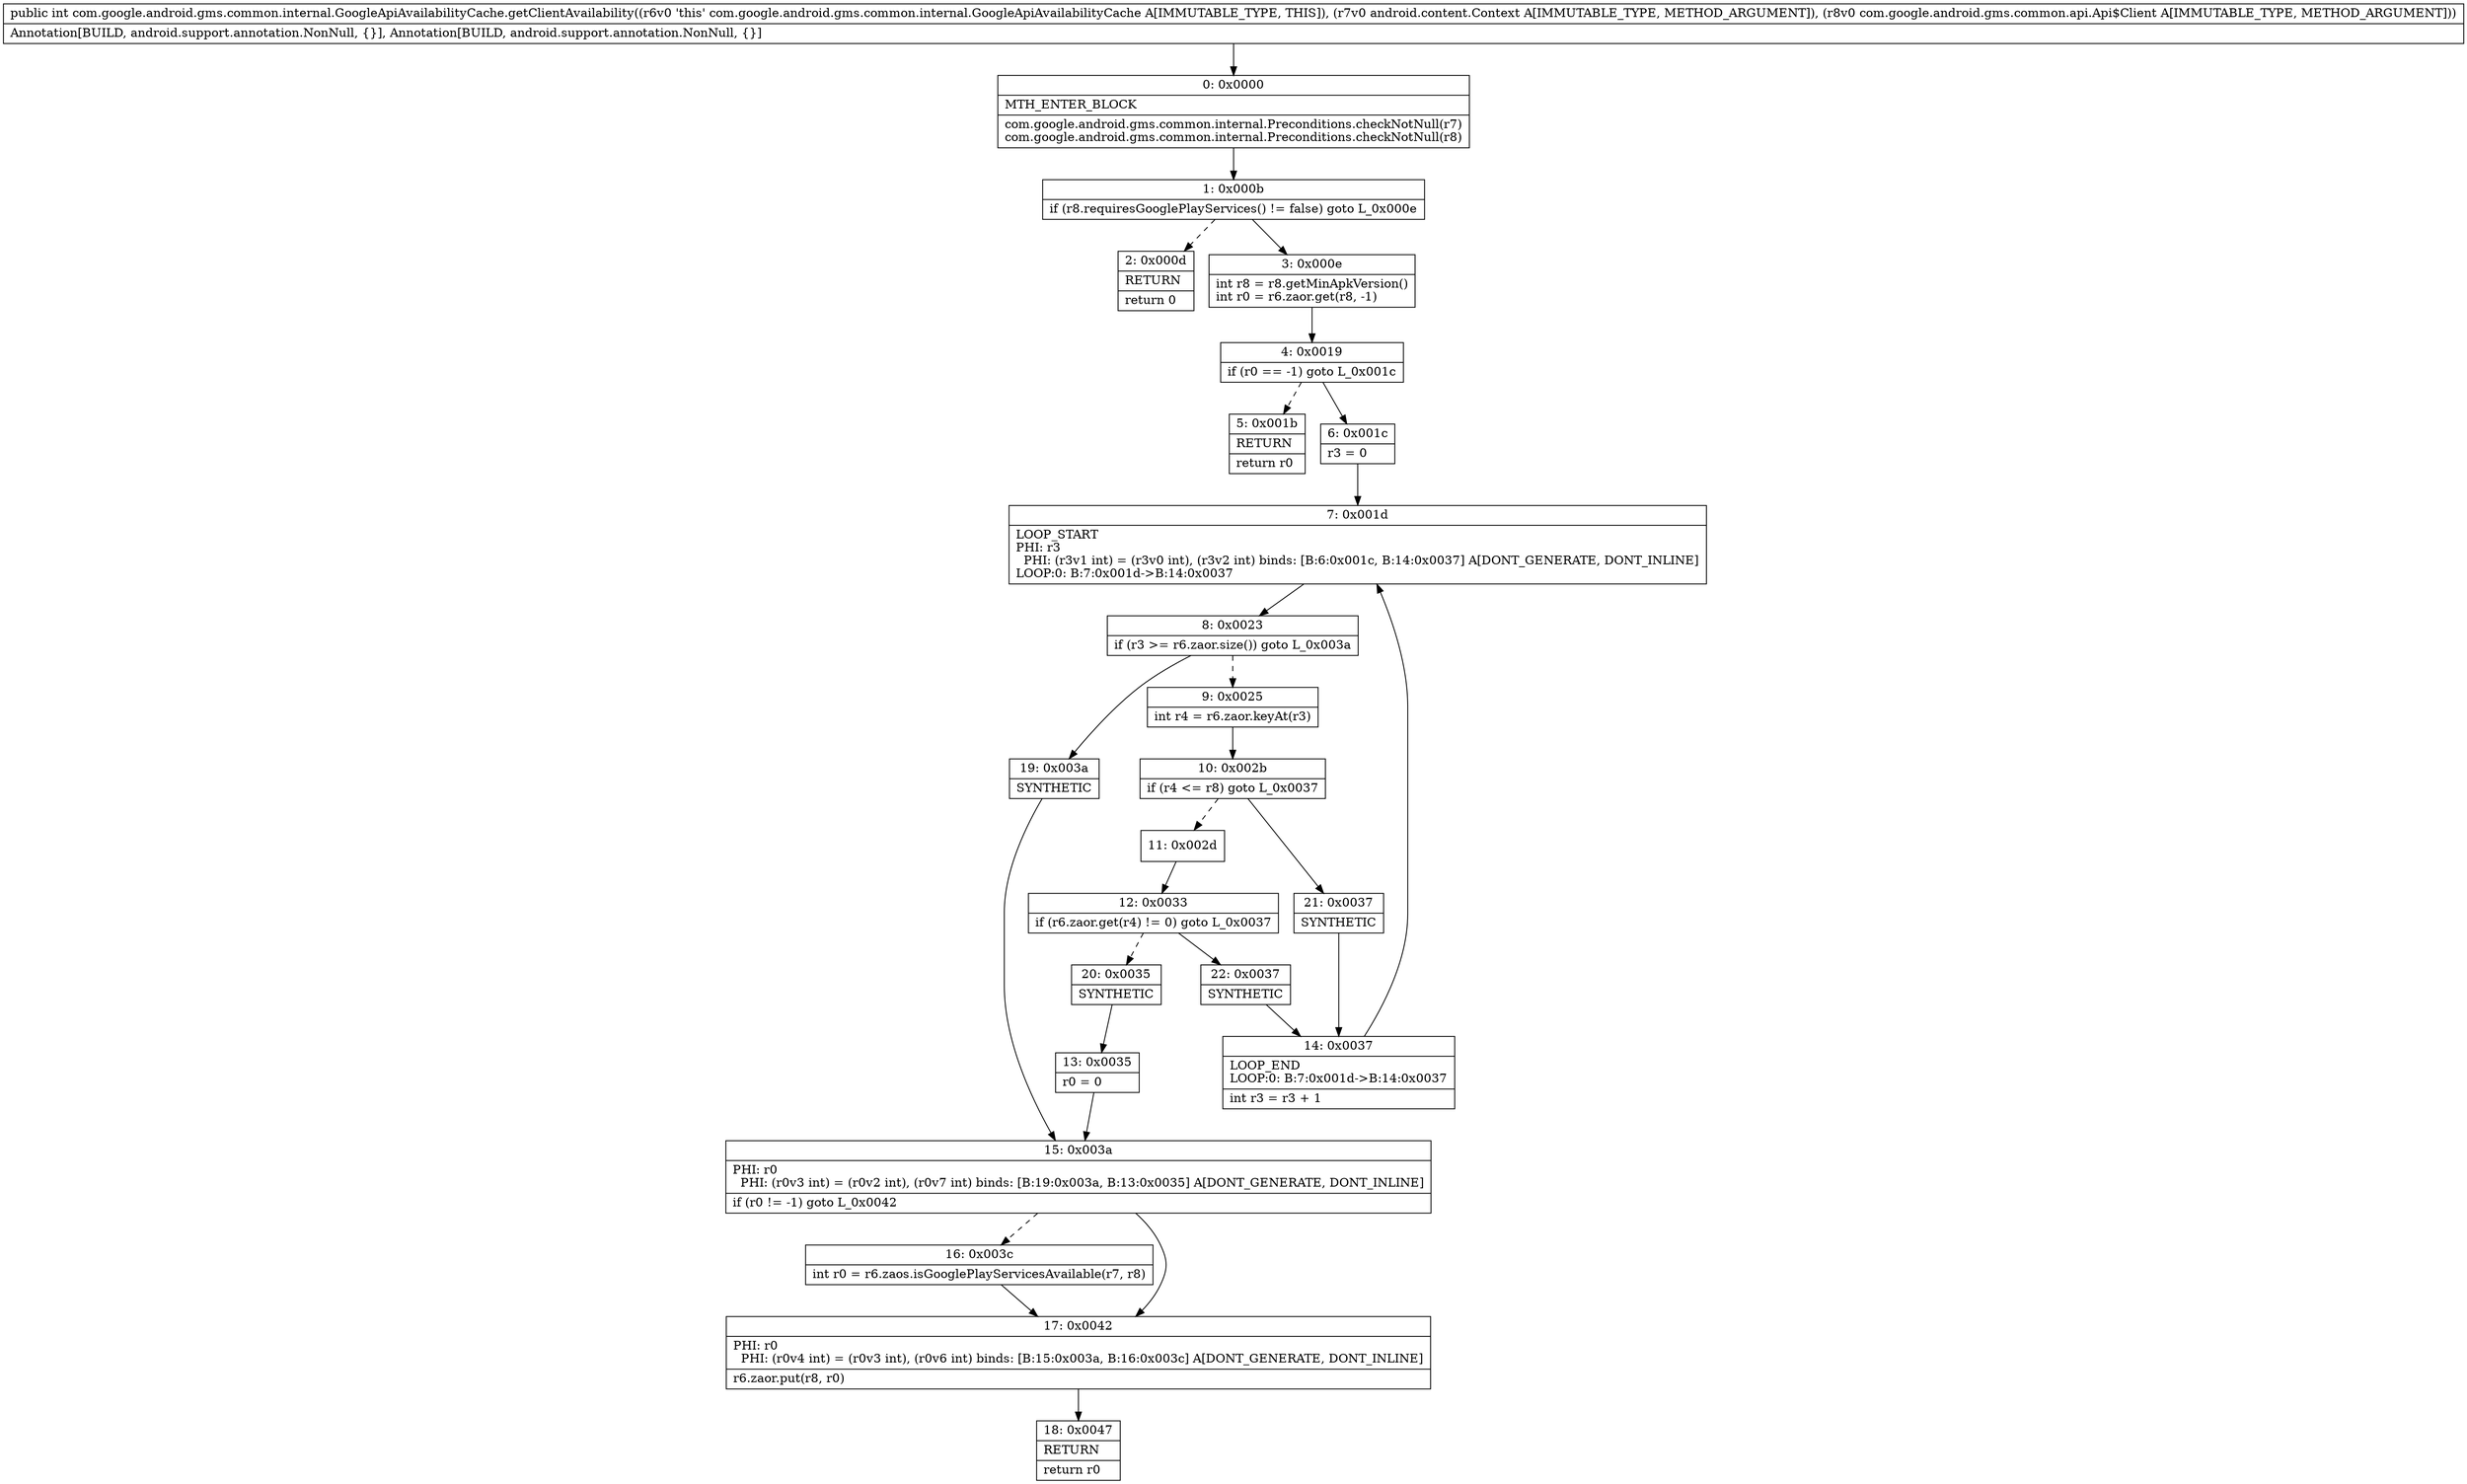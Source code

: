 digraph "CFG forcom.google.android.gms.common.internal.GoogleApiAvailabilityCache.getClientAvailability(Landroid\/content\/Context;Lcom\/google\/android\/gms\/common\/api\/Api$Client;)I" {
Node_0 [shape=record,label="{0\:\ 0x0000|MTH_ENTER_BLOCK\l|com.google.android.gms.common.internal.Preconditions.checkNotNull(r7)\lcom.google.android.gms.common.internal.Preconditions.checkNotNull(r8)\l}"];
Node_1 [shape=record,label="{1\:\ 0x000b|if (r8.requiresGooglePlayServices() != false) goto L_0x000e\l}"];
Node_2 [shape=record,label="{2\:\ 0x000d|RETURN\l|return 0\l}"];
Node_3 [shape=record,label="{3\:\ 0x000e|int r8 = r8.getMinApkVersion()\lint r0 = r6.zaor.get(r8, \-1)\l}"];
Node_4 [shape=record,label="{4\:\ 0x0019|if (r0 == \-1) goto L_0x001c\l}"];
Node_5 [shape=record,label="{5\:\ 0x001b|RETURN\l|return r0\l}"];
Node_6 [shape=record,label="{6\:\ 0x001c|r3 = 0\l}"];
Node_7 [shape=record,label="{7\:\ 0x001d|LOOP_START\lPHI: r3 \l  PHI: (r3v1 int) = (r3v0 int), (r3v2 int) binds: [B:6:0x001c, B:14:0x0037] A[DONT_GENERATE, DONT_INLINE]\lLOOP:0: B:7:0x001d\-\>B:14:0x0037\l}"];
Node_8 [shape=record,label="{8\:\ 0x0023|if (r3 \>= r6.zaor.size()) goto L_0x003a\l}"];
Node_9 [shape=record,label="{9\:\ 0x0025|int r4 = r6.zaor.keyAt(r3)\l}"];
Node_10 [shape=record,label="{10\:\ 0x002b|if (r4 \<= r8) goto L_0x0037\l}"];
Node_11 [shape=record,label="{11\:\ 0x002d}"];
Node_12 [shape=record,label="{12\:\ 0x0033|if (r6.zaor.get(r4) != 0) goto L_0x0037\l}"];
Node_13 [shape=record,label="{13\:\ 0x0035|r0 = 0\l}"];
Node_14 [shape=record,label="{14\:\ 0x0037|LOOP_END\lLOOP:0: B:7:0x001d\-\>B:14:0x0037\l|int r3 = r3 + 1\l}"];
Node_15 [shape=record,label="{15\:\ 0x003a|PHI: r0 \l  PHI: (r0v3 int) = (r0v2 int), (r0v7 int) binds: [B:19:0x003a, B:13:0x0035] A[DONT_GENERATE, DONT_INLINE]\l|if (r0 != \-1) goto L_0x0042\l}"];
Node_16 [shape=record,label="{16\:\ 0x003c|int r0 = r6.zaos.isGooglePlayServicesAvailable(r7, r8)\l}"];
Node_17 [shape=record,label="{17\:\ 0x0042|PHI: r0 \l  PHI: (r0v4 int) = (r0v3 int), (r0v6 int) binds: [B:15:0x003a, B:16:0x003c] A[DONT_GENERATE, DONT_INLINE]\l|r6.zaor.put(r8, r0)\l}"];
Node_18 [shape=record,label="{18\:\ 0x0047|RETURN\l|return r0\l}"];
Node_19 [shape=record,label="{19\:\ 0x003a|SYNTHETIC\l}"];
Node_20 [shape=record,label="{20\:\ 0x0035|SYNTHETIC\l}"];
Node_21 [shape=record,label="{21\:\ 0x0037|SYNTHETIC\l}"];
Node_22 [shape=record,label="{22\:\ 0x0037|SYNTHETIC\l}"];
MethodNode[shape=record,label="{public int com.google.android.gms.common.internal.GoogleApiAvailabilityCache.getClientAvailability((r6v0 'this' com.google.android.gms.common.internal.GoogleApiAvailabilityCache A[IMMUTABLE_TYPE, THIS]), (r7v0 android.content.Context A[IMMUTABLE_TYPE, METHOD_ARGUMENT]), (r8v0 com.google.android.gms.common.api.Api$Client A[IMMUTABLE_TYPE, METHOD_ARGUMENT]))  | Annotation[BUILD, android.support.annotation.NonNull, \{\}], Annotation[BUILD, android.support.annotation.NonNull, \{\}]\l}"];
MethodNode -> Node_0;
Node_0 -> Node_1;
Node_1 -> Node_2[style=dashed];
Node_1 -> Node_3;
Node_3 -> Node_4;
Node_4 -> Node_5[style=dashed];
Node_4 -> Node_6;
Node_6 -> Node_7;
Node_7 -> Node_8;
Node_8 -> Node_9[style=dashed];
Node_8 -> Node_19;
Node_9 -> Node_10;
Node_10 -> Node_11[style=dashed];
Node_10 -> Node_21;
Node_11 -> Node_12;
Node_12 -> Node_20[style=dashed];
Node_12 -> Node_22;
Node_13 -> Node_15;
Node_14 -> Node_7;
Node_15 -> Node_16[style=dashed];
Node_15 -> Node_17;
Node_16 -> Node_17;
Node_17 -> Node_18;
Node_19 -> Node_15;
Node_20 -> Node_13;
Node_21 -> Node_14;
Node_22 -> Node_14;
}

